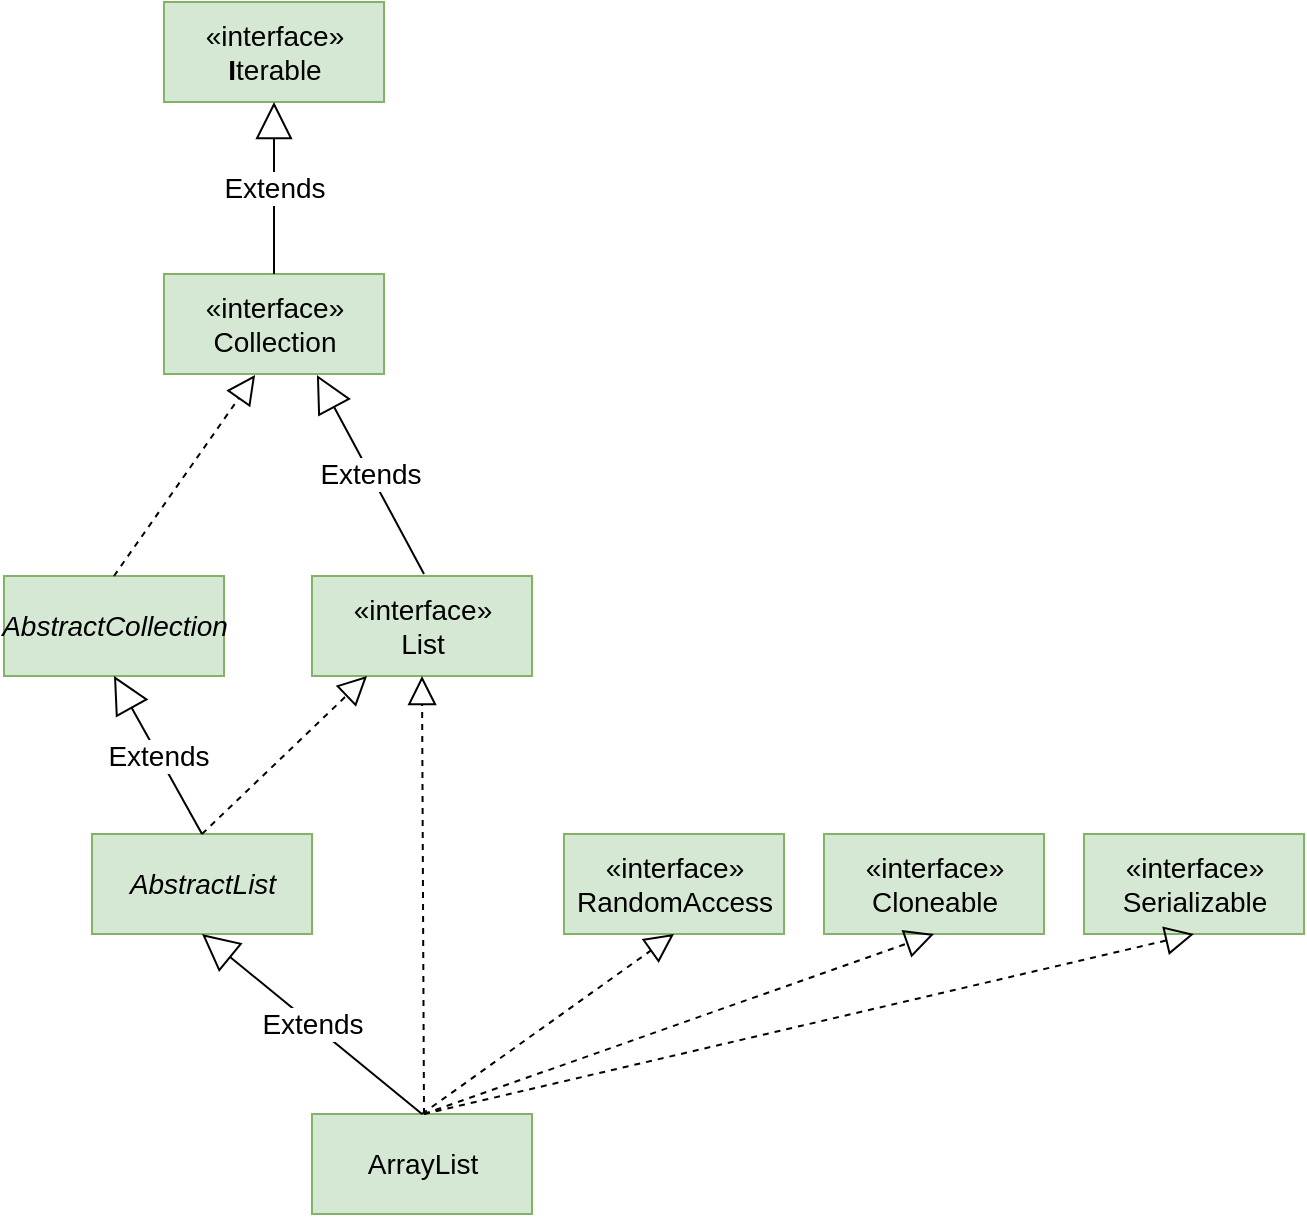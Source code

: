 <mxfile version="20.6.2" type="device"><diagram id="1hZ2BCltEnDeL2M1Iltq" name="第 1 页"><mxGraphModel dx="772" dy="489" grid="1" gridSize="10" guides="1" tooltips="1" connect="1" arrows="1" fold="1" page="1" pageScale="1" pageWidth="827" pageHeight="1169" math="0" shadow="0"><root><mxCell id="0"/><mxCell id="1" parent="0"/><mxCell id="dptZwRxCocLlQu4rc0Sl-3" value="ArrayList" style="html=1;fillColor=#d5e8d4;strokeColor=#82b366;fontSize=14;" parent="1" vertex="1"><mxGeometry x="304" y="676" width="110" height="50" as="geometry"/></mxCell><mxCell id="dptZwRxCocLlQu4rc0Sl-4" value="&lt;i style=&quot;font-size: 14px;&quot;&gt;AbstractList&lt;/i&gt;" style="html=1;fillColor=#d5e8d4;strokeColor=#82b366;fontSize=14;" parent="1" vertex="1"><mxGeometry x="194" y="536" width="110" height="50" as="geometry"/></mxCell><mxCell id="dptZwRxCocLlQu4rc0Sl-5" value="Extends" style="endArrow=block;endSize=16;endFill=0;html=1;rounded=0;entryX=0.5;entryY=1;entryDx=0;entryDy=0;exitX=0.5;exitY=0;exitDx=0;exitDy=0;fontSize=14;" parent="1" source="dptZwRxCocLlQu4rc0Sl-3" target="dptZwRxCocLlQu4rc0Sl-4" edge="1"><mxGeometry width="160" relative="1" as="geometry"><mxPoint x="284" y="696" as="sourcePoint"/><mxPoint x="444" y="696" as="targetPoint"/></mxGeometry></mxCell><mxCell id="dptZwRxCocLlQu4rc0Sl-7" value="«interface»&lt;br style=&quot;font-size: 14px;&quot;&gt;List" style="html=1;fillColor=#d5e8d4;strokeColor=#82b366;fontSize=14;" parent="1" vertex="1"><mxGeometry x="304" y="407" width="110" height="50" as="geometry"/></mxCell><mxCell id="dptZwRxCocLlQu4rc0Sl-9" value="«interface»&lt;br style=&quot;font-size: 14px;&quot;&gt;RandomAccess" style="html=1;fillColor=#d5e8d4;strokeColor=#82b366;fontSize=14;" parent="1" vertex="1"><mxGeometry x="430" y="536" width="110" height="50" as="geometry"/></mxCell><mxCell id="dptZwRxCocLlQu4rc0Sl-14" value="" style="endArrow=block;dashed=1;endFill=0;endSize=12;html=1;rounded=0;entryX=0.5;entryY=1;entryDx=0;entryDy=0;fontSize=14;" parent="1" target="dptZwRxCocLlQu4rc0Sl-7" edge="1"><mxGeometry width="160" relative="1" as="geometry"><mxPoint x="360" y="676" as="sourcePoint"/><mxPoint x="480" y="546" as="targetPoint"/></mxGeometry></mxCell><mxCell id="dptZwRxCocLlQu4rc0Sl-15" value="" style="endArrow=block;dashed=1;endFill=0;endSize=12;html=1;rounded=0;entryX=0.5;entryY=1;entryDx=0;entryDy=0;exitX=0.5;exitY=0;exitDx=0;exitDy=0;fontSize=14;" parent="1" source="dptZwRxCocLlQu4rc0Sl-3" target="dptZwRxCocLlQu4rc0Sl-9" edge="1"><mxGeometry width="160" relative="1" as="geometry"><mxPoint x="320" y="546" as="sourcePoint"/><mxPoint x="480" y="546" as="targetPoint"/></mxGeometry></mxCell><mxCell id="dptZwRxCocLlQu4rc0Sl-17" value="«interface»&lt;br style=&quot;font-size: 14px;&quot;&gt;Cloneable" style="html=1;fillColor=#d5e8d4;strokeColor=#82b366;fontSize=14;" parent="1" vertex="1"><mxGeometry x="560" y="536" width="110" height="50" as="geometry"/></mxCell><mxCell id="dptZwRxCocLlQu4rc0Sl-18" value="«interface»&lt;br style=&quot;font-size: 14px;&quot;&gt;Serializable" style="html=1;fillColor=#d5e8d4;strokeColor=#82b366;fontSize=14;" parent="1" vertex="1"><mxGeometry x="690" y="536" width="110" height="50" as="geometry"/></mxCell><mxCell id="dptZwRxCocLlQu4rc0Sl-19" value="" style="endArrow=block;dashed=1;endFill=0;endSize=12;html=1;rounded=0;entryX=0.5;entryY=1;entryDx=0;entryDy=0;fontSize=14;" parent="1" target="dptZwRxCocLlQu4rc0Sl-17" edge="1"><mxGeometry width="160" relative="1" as="geometry"><mxPoint x="360" y="676" as="sourcePoint"/><mxPoint x="630" y="526" as="targetPoint"/></mxGeometry></mxCell><mxCell id="dptZwRxCocLlQu4rc0Sl-20" value="" style="endArrow=block;dashed=1;endFill=0;endSize=12;html=1;rounded=0;entryX=0.5;entryY=1;entryDx=0;entryDy=0;fontSize=14;" parent="1" target="dptZwRxCocLlQu4rc0Sl-18" edge="1"><mxGeometry width="160" relative="1" as="geometry"><mxPoint x="360" y="676" as="sourcePoint"/><mxPoint x="630" y="526" as="targetPoint"/></mxGeometry></mxCell><mxCell id="dptZwRxCocLlQu4rc0Sl-21" value="&lt;i style=&quot;font-size: 14px;&quot;&gt;AbstractCollection&lt;/i&gt;" style="html=1;fillColor=#d5e8d4;strokeColor=#82b366;fontSize=14;" parent="1" vertex="1"><mxGeometry x="150" y="407" width="110" height="50" as="geometry"/></mxCell><mxCell id="dptZwRxCocLlQu4rc0Sl-22" value="Extends" style="endArrow=block;endSize=16;endFill=0;html=1;rounded=0;entryX=0.5;entryY=1;entryDx=0;entryDy=0;exitX=0.5;exitY=0;exitDx=0;exitDy=0;fontSize=14;" parent="1" source="dptZwRxCocLlQu4rc0Sl-4" target="dptZwRxCocLlQu4rc0Sl-21" edge="1"><mxGeometry width="160" relative="1" as="geometry"><mxPoint x="280" y="526" as="sourcePoint"/><mxPoint x="440" y="526" as="targetPoint"/></mxGeometry></mxCell><mxCell id="dptZwRxCocLlQu4rc0Sl-23" value="" style="endArrow=block;dashed=1;endFill=0;endSize=12;html=1;rounded=0;entryX=0.25;entryY=1;entryDx=0;entryDy=0;exitX=0.5;exitY=0;exitDx=0;exitDy=0;fontSize=14;" parent="1" source="dptZwRxCocLlQu4rc0Sl-4" target="dptZwRxCocLlQu4rc0Sl-7" edge="1"><mxGeometry width="160" relative="1" as="geometry"><mxPoint x="280" y="526" as="sourcePoint"/><mxPoint x="440" y="526" as="targetPoint"/></mxGeometry></mxCell><mxCell id="dptZwRxCocLlQu4rc0Sl-24" value="«interface»&lt;br style=&quot;font-size: 14px;&quot;&gt;Collection" style="html=1;fillColor=#d5e8d4;strokeColor=#82b366;fontSize=14;" parent="1" vertex="1"><mxGeometry x="230" y="256" width="110" height="50" as="geometry"/></mxCell><mxCell id="dptZwRxCocLlQu4rc0Sl-25" value="" style="endArrow=block;dashed=1;endFill=0;endSize=12;html=1;rounded=0;entryX=0.414;entryY=1.01;entryDx=0;entryDy=0;entryPerimeter=0;exitX=0.5;exitY=0;exitDx=0;exitDy=0;fontSize=14;" parent="1" source="dptZwRxCocLlQu4rc0Sl-21" target="dptZwRxCocLlQu4rc0Sl-24" edge="1"><mxGeometry width="160" relative="1" as="geometry"><mxPoint x="280" y="366" as="sourcePoint"/><mxPoint x="440" y="366" as="targetPoint"/></mxGeometry></mxCell><mxCell id="dptZwRxCocLlQu4rc0Sl-26" value="Extends" style="endArrow=block;endSize=16;endFill=0;html=1;rounded=0;entryX=0.695;entryY=1.01;entryDx=0;entryDy=0;entryPerimeter=0;fontSize=14;" parent="1" target="dptZwRxCocLlQu4rc0Sl-24" edge="1"><mxGeometry width="160" relative="1" as="geometry"><mxPoint x="360" y="406" as="sourcePoint"/><mxPoint x="440" y="366" as="targetPoint"/></mxGeometry></mxCell><mxCell id="dptZwRxCocLlQu4rc0Sl-27" value="«interface»&lt;br style=&quot;font-size: 14px;&quot;&gt;&lt;b style=&quot;font-size: 14px;&quot;&gt;I&lt;/b&gt;terable" style="html=1;fillColor=#d5e8d4;strokeColor=#82b366;fontSize=14;" parent="1" vertex="1"><mxGeometry x="230" y="120" width="110" height="50" as="geometry"/></mxCell><mxCell id="dptZwRxCocLlQu4rc0Sl-28" value="Extends" style="endArrow=block;endSize=16;endFill=0;html=1;rounded=0;exitX=0.5;exitY=0;exitDx=0;exitDy=0;entryX=0.5;entryY=1;entryDx=0;entryDy=0;fontSize=14;" parent="1" source="dptZwRxCocLlQu4rc0Sl-24" target="dptZwRxCocLlQu4rc0Sl-27" edge="1"><mxGeometry width="160" relative="1" as="geometry"><mxPoint x="170" y="180" as="sourcePoint"/><mxPoint x="330" y="180" as="targetPoint"/></mxGeometry></mxCell></root></mxGraphModel></diagram></mxfile>